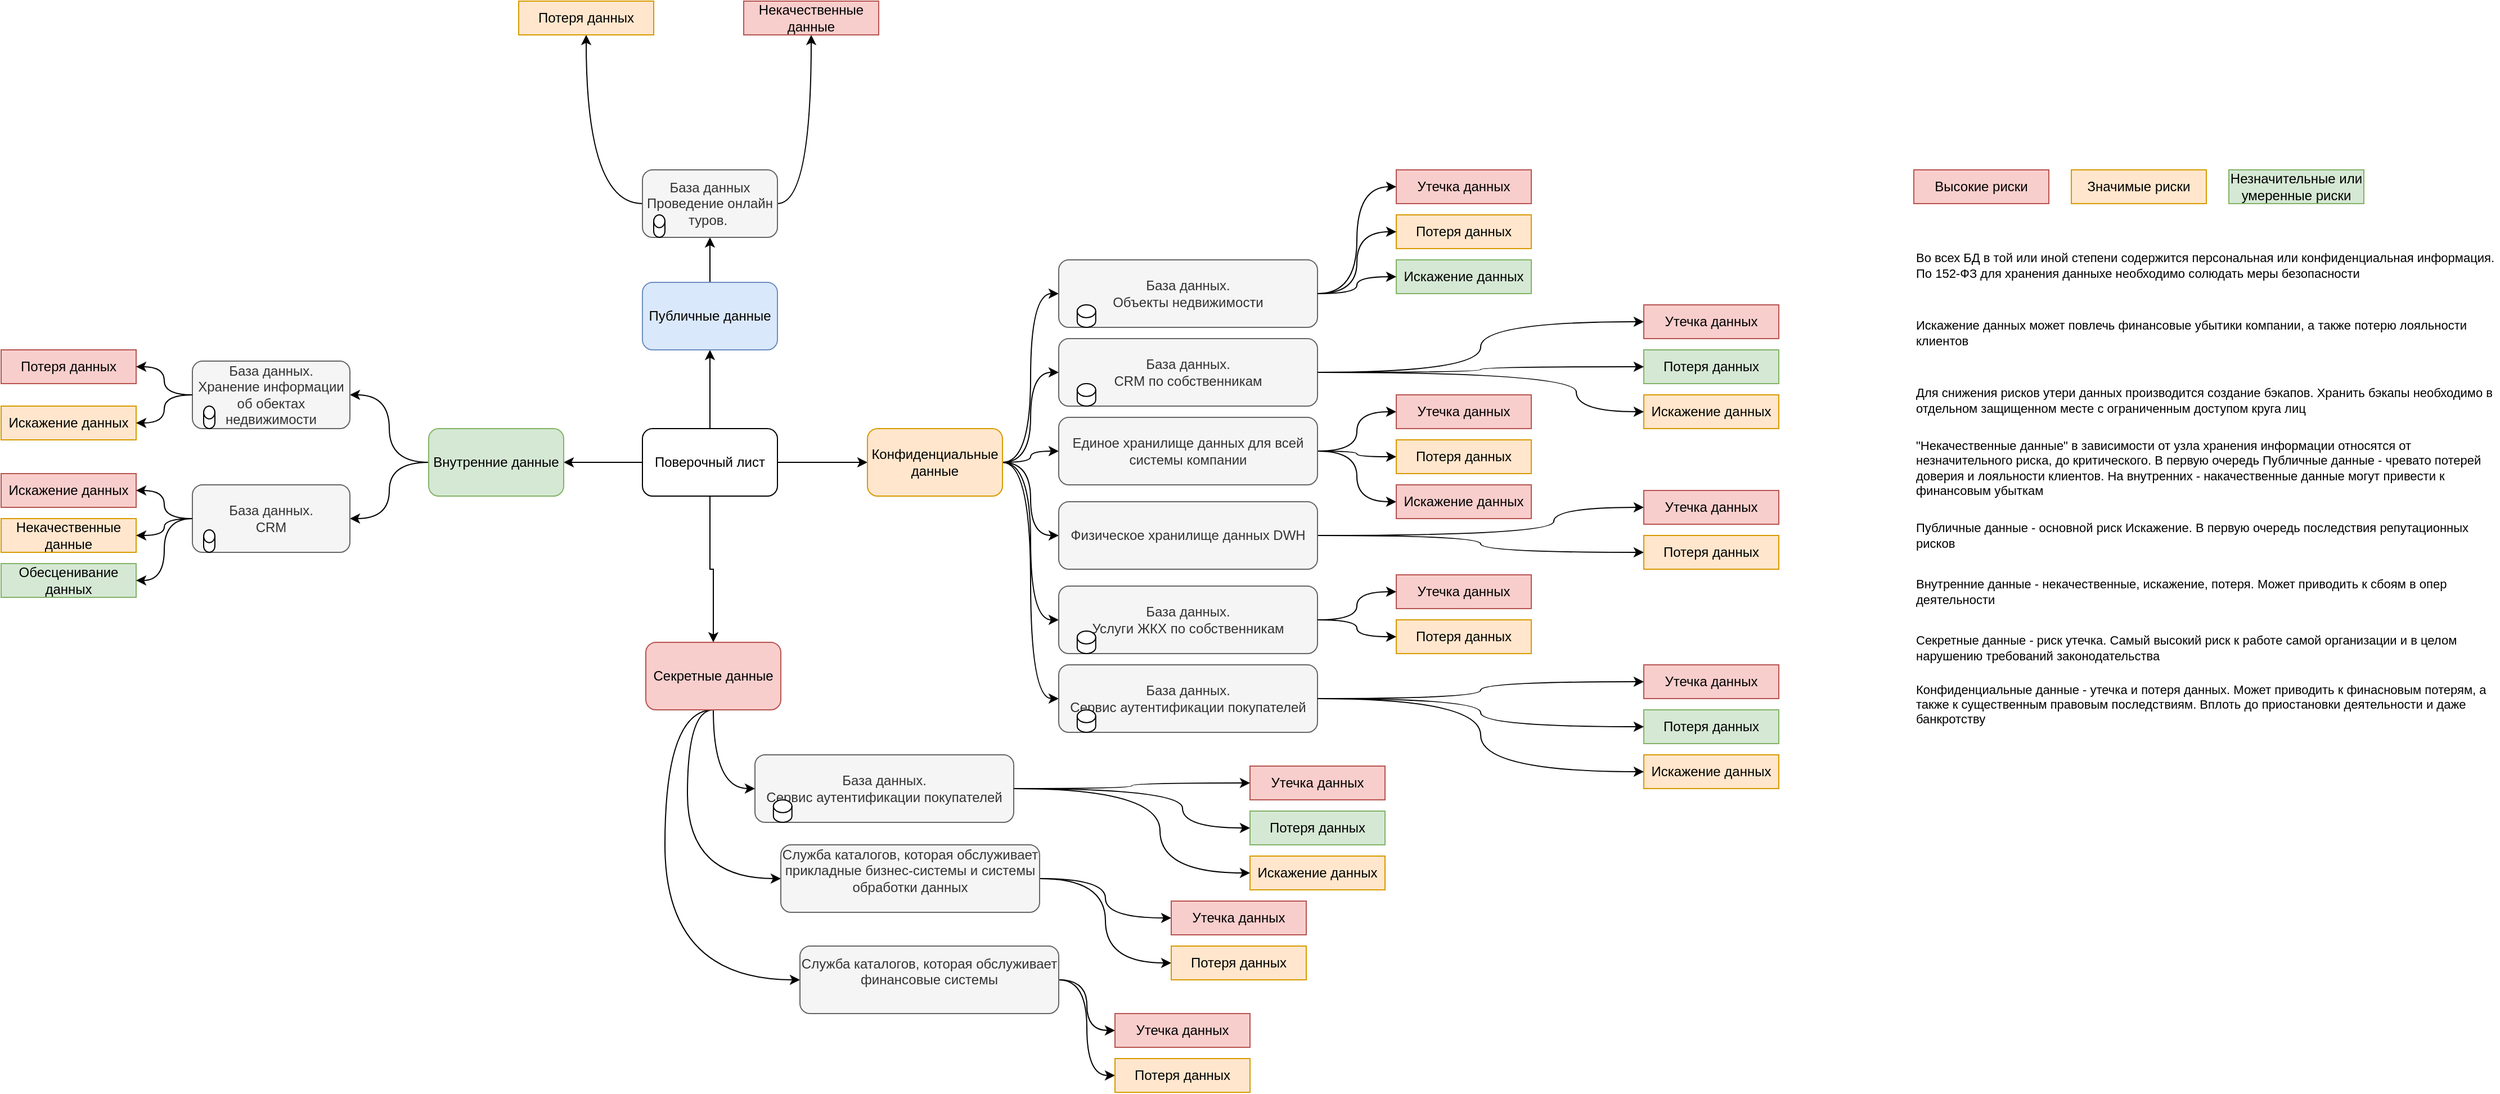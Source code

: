 <mxfile version="28.1.2">
  <diagram name="Страница — 1" id="Hwd2tgPXNlPLaa4g5lNX">
    <mxGraphModel dx="2549" dy="2171" grid="1" gridSize="10" guides="1" tooltips="1" connect="1" arrows="1" fold="1" page="1" pageScale="1" pageWidth="827" pageHeight="1169" math="0" shadow="0">
      <root>
        <mxCell id="0" />
        <mxCell id="1" parent="0" />
        <mxCell id="6DqA5T2U4c7ui9sqT9fD-10" value="" style="edgeStyle=orthogonalEdgeStyle;rounded=0;orthogonalLoop=1;jettySize=auto;html=1;curved=1;" edge="1" parent="1" source="6DqA5T2U4c7ui9sqT9fD-1" target="6DqA5T2U4c7ui9sqT9fD-9">
          <mxGeometry relative="1" as="geometry">
            <Array as="points">
              <mxPoint x="320" y="310" />
              <mxPoint x="320" y="310" />
            </Array>
          </mxGeometry>
        </mxCell>
        <mxCell id="6DqA5T2U4c7ui9sqT9fD-12" value="" style="edgeStyle=orthogonalEdgeStyle;rounded=0;orthogonalLoop=1;jettySize=auto;html=1;" edge="1" parent="1" source="6DqA5T2U4c7ui9sqT9fD-1" target="6DqA5T2U4c7ui9sqT9fD-11">
          <mxGeometry relative="1" as="geometry" />
        </mxCell>
        <mxCell id="6DqA5T2U4c7ui9sqT9fD-14" value="" style="edgeStyle=orthogonalEdgeStyle;rounded=0;orthogonalLoop=1;jettySize=auto;html=1;" edge="1" parent="1" source="6DqA5T2U4c7ui9sqT9fD-1" target="6DqA5T2U4c7ui9sqT9fD-13">
          <mxGeometry relative="1" as="geometry" />
        </mxCell>
        <mxCell id="6DqA5T2U4c7ui9sqT9fD-15" value="" style="edgeStyle=orthogonalEdgeStyle;rounded=0;orthogonalLoop=1;jettySize=auto;html=1;" edge="1" parent="1" source="6DqA5T2U4c7ui9sqT9fD-1" target="6DqA5T2U4c7ui9sqT9fD-6">
          <mxGeometry relative="1" as="geometry" />
        </mxCell>
        <mxCell id="6DqA5T2U4c7ui9sqT9fD-1" value="Поверочный лист" style="rounded=1;whiteSpace=wrap;html=1;" vertex="1" parent="1">
          <mxGeometry x="350" y="280" width="120" height="60" as="geometry" />
        </mxCell>
        <mxCell id="6DqA5T2U4c7ui9sqT9fD-17" value="" style="edgeStyle=orthogonalEdgeStyle;rounded=0;orthogonalLoop=1;jettySize=auto;html=1;" edge="1" parent="1" source="6DqA5T2U4c7ui9sqT9fD-6" target="6DqA5T2U4c7ui9sqT9fD-16">
          <mxGeometry relative="1" as="geometry" />
        </mxCell>
        <mxCell id="6DqA5T2U4c7ui9sqT9fD-6" value="Публичные данные" style="whiteSpace=wrap;html=1;rounded=1;fillColor=#dae8fc;strokeColor=#6c8ebf;" vertex="1" parent="1">
          <mxGeometry x="350" y="150" width="120" height="60" as="geometry" />
        </mxCell>
        <mxCell id="6DqA5T2U4c7ui9sqT9fD-22" value="" style="edgeStyle=orthogonalEdgeStyle;rounded=0;orthogonalLoop=1;jettySize=auto;html=1;curved=1;" edge="1" parent="1" source="6DqA5T2U4c7ui9sqT9fD-9" target="6DqA5T2U4c7ui9sqT9fD-21">
          <mxGeometry relative="1" as="geometry" />
        </mxCell>
        <mxCell id="6DqA5T2U4c7ui9sqT9fD-28" style="edgeStyle=orthogonalEdgeStyle;rounded=0;orthogonalLoop=1;jettySize=auto;html=1;exitX=0;exitY=0.5;exitDx=0;exitDy=0;entryX=1;entryY=0.5;entryDx=0;entryDy=0;curved=1;" edge="1" parent="1" source="6DqA5T2U4c7ui9sqT9fD-9" target="6DqA5T2U4c7ui9sqT9fD-26">
          <mxGeometry relative="1" as="geometry" />
        </mxCell>
        <mxCell id="6DqA5T2U4c7ui9sqT9fD-9" value="Внутренние данные" style="rounded=1;whiteSpace=wrap;html=1;fillColor=#d5e8d4;strokeColor=#82b366;" vertex="1" parent="1">
          <mxGeometry x="160" y="280" width="120" height="60" as="geometry" />
        </mxCell>
        <mxCell id="6DqA5T2U4c7ui9sqT9fD-64" style="edgeStyle=orthogonalEdgeStyle;shape=connector;curved=1;rounded=0;orthogonalLoop=1;jettySize=auto;html=1;exitX=1;exitY=0.5;exitDx=0;exitDy=0;entryX=0;entryY=0.5;entryDx=0;entryDy=0;strokeColor=default;align=center;verticalAlign=middle;fontFamily=Helvetica;fontSize=11;fontColor=default;labelBackgroundColor=default;endArrow=classic;" edge="1" parent="1" source="6DqA5T2U4c7ui9sqT9fD-11" target="6DqA5T2U4c7ui9sqT9fD-48">
          <mxGeometry relative="1" as="geometry" />
        </mxCell>
        <mxCell id="6DqA5T2U4c7ui9sqT9fD-65" style="edgeStyle=orthogonalEdgeStyle;shape=connector;curved=1;rounded=0;orthogonalLoop=1;jettySize=auto;html=1;exitX=1;exitY=0.5;exitDx=0;exitDy=0;entryX=0;entryY=0.5;entryDx=0;entryDy=0;strokeColor=default;align=center;verticalAlign=middle;fontFamily=Helvetica;fontSize=11;fontColor=default;labelBackgroundColor=default;endArrow=classic;" edge="1" parent="1" source="6DqA5T2U4c7ui9sqT9fD-11" target="6DqA5T2U4c7ui9sqT9fD-51">
          <mxGeometry relative="1" as="geometry" />
        </mxCell>
        <mxCell id="6DqA5T2U4c7ui9sqT9fD-66" style="edgeStyle=orthogonalEdgeStyle;shape=connector;curved=1;rounded=0;orthogonalLoop=1;jettySize=auto;html=1;exitX=1;exitY=0.5;exitDx=0;exitDy=0;entryX=0;entryY=0.5;entryDx=0;entryDy=0;strokeColor=default;align=center;verticalAlign=middle;fontFamily=Helvetica;fontSize=11;fontColor=default;labelBackgroundColor=default;endArrow=classic;" edge="1" parent="1" source="6DqA5T2U4c7ui9sqT9fD-11" target="6DqA5T2U4c7ui9sqT9fD-54">
          <mxGeometry relative="1" as="geometry" />
        </mxCell>
        <mxCell id="6DqA5T2U4c7ui9sqT9fD-67" style="edgeStyle=orthogonalEdgeStyle;shape=connector;curved=1;rounded=0;orthogonalLoop=1;jettySize=auto;html=1;exitX=1;exitY=0.5;exitDx=0;exitDy=0;entryX=0;entryY=0.5;entryDx=0;entryDy=0;strokeColor=default;align=center;verticalAlign=middle;fontFamily=Helvetica;fontSize=11;fontColor=default;labelBackgroundColor=default;endArrow=classic;" edge="1" parent="1" source="6DqA5T2U4c7ui9sqT9fD-11" target="6DqA5T2U4c7ui9sqT9fD-56">
          <mxGeometry relative="1" as="geometry" />
        </mxCell>
        <mxCell id="6DqA5T2U4c7ui9sqT9fD-68" style="edgeStyle=orthogonalEdgeStyle;shape=connector;curved=1;rounded=0;orthogonalLoop=1;jettySize=auto;html=1;exitX=1;exitY=0.5;exitDx=0;exitDy=0;strokeColor=default;align=center;verticalAlign=middle;fontFamily=Helvetica;fontSize=11;fontColor=default;labelBackgroundColor=default;endArrow=classic;entryX=0;entryY=0.5;entryDx=0;entryDy=0;" edge="1" parent="1" source="6DqA5T2U4c7ui9sqT9fD-11" target="6DqA5T2U4c7ui9sqT9fD-59">
          <mxGeometry relative="1" as="geometry">
            <mxPoint x="710" y="450" as="targetPoint" />
          </mxGeometry>
        </mxCell>
        <mxCell id="6DqA5T2U4c7ui9sqT9fD-73" style="edgeStyle=orthogonalEdgeStyle;shape=connector;curved=1;rounded=0;orthogonalLoop=1;jettySize=auto;html=1;exitX=1;exitY=0.5;exitDx=0;exitDy=0;entryX=0;entryY=0.5;entryDx=0;entryDy=0;strokeColor=default;align=center;verticalAlign=middle;fontFamily=Helvetica;fontSize=11;fontColor=default;labelBackgroundColor=default;endArrow=classic;" edge="1" parent="1" source="6DqA5T2U4c7ui9sqT9fD-11" target="6DqA5T2U4c7ui9sqT9fD-71">
          <mxGeometry relative="1" as="geometry" />
        </mxCell>
        <mxCell id="6DqA5T2U4c7ui9sqT9fD-11" value="Конфиденциальные данные" style="whiteSpace=wrap;html=1;rounded=1;fillColor=#ffe6cc;strokeColor=#d79b00;" vertex="1" parent="1">
          <mxGeometry x="550" y="280" width="120" height="60" as="geometry" />
        </mxCell>
        <mxCell id="6DqA5T2U4c7ui9sqT9fD-110" style="edgeStyle=orthogonalEdgeStyle;shape=connector;curved=1;rounded=0;orthogonalLoop=1;jettySize=auto;html=1;exitX=0.5;exitY=1;exitDx=0;exitDy=0;entryX=0;entryY=0.5;entryDx=0;entryDy=0;strokeColor=default;align=center;verticalAlign=middle;fontFamily=Helvetica;fontSize=11;fontColor=default;labelBackgroundColor=default;endArrow=classic;" edge="1" parent="1" source="6DqA5T2U4c7ui9sqT9fD-13" target="6DqA5T2U4c7ui9sqT9fD-107">
          <mxGeometry relative="1" as="geometry" />
        </mxCell>
        <mxCell id="6DqA5T2U4c7ui9sqT9fD-111" style="edgeStyle=orthogonalEdgeStyle;shape=connector;curved=1;rounded=0;orthogonalLoop=1;jettySize=auto;html=1;exitX=0.5;exitY=1;exitDx=0;exitDy=0;entryX=0;entryY=0.5;entryDx=0;entryDy=0;strokeColor=default;align=center;verticalAlign=middle;fontFamily=Helvetica;fontSize=11;fontColor=default;labelBackgroundColor=default;endArrow=classic;" edge="1" parent="1" source="6DqA5T2U4c7ui9sqT9fD-13" target="6DqA5T2U4c7ui9sqT9fD-62">
          <mxGeometry relative="1" as="geometry">
            <Array as="points">
              <mxPoint x="390" y="530" />
              <mxPoint x="390" y="680" />
            </Array>
          </mxGeometry>
        </mxCell>
        <mxCell id="6DqA5T2U4c7ui9sqT9fD-112" style="edgeStyle=orthogonalEdgeStyle;shape=connector;curved=1;rounded=0;orthogonalLoop=1;jettySize=auto;html=1;exitX=0.5;exitY=1;exitDx=0;exitDy=0;entryX=0;entryY=0.5;entryDx=0;entryDy=0;strokeColor=default;align=center;verticalAlign=middle;fontFamily=Helvetica;fontSize=11;fontColor=default;labelBackgroundColor=default;endArrow=classic;" edge="1" parent="1" source="6DqA5T2U4c7ui9sqT9fD-13" target="6DqA5T2U4c7ui9sqT9fD-109">
          <mxGeometry relative="1" as="geometry">
            <Array as="points">
              <mxPoint x="370" y="530" />
              <mxPoint x="370" y="770" />
            </Array>
          </mxGeometry>
        </mxCell>
        <mxCell id="6DqA5T2U4c7ui9sqT9fD-13" value="Секретные данные" style="rounded=1;whiteSpace=wrap;html=1;fillColor=#f8cecc;strokeColor=#b85450;" vertex="1" parent="1">
          <mxGeometry x="353" y="470" width="120" height="60" as="geometry" />
        </mxCell>
        <mxCell id="6DqA5T2U4c7ui9sqT9fD-33" style="edgeStyle=orthogonalEdgeStyle;rounded=0;orthogonalLoop=1;jettySize=auto;html=1;curved=1;exitX=0;exitY=0.5;exitDx=0;exitDy=0;" edge="1" parent="1" source="6DqA5T2U4c7ui9sqT9fD-16" target="6DqA5T2U4c7ui9sqT9fD-29">
          <mxGeometry relative="1" as="geometry" />
        </mxCell>
        <mxCell id="6DqA5T2U4c7ui9sqT9fD-34" style="edgeStyle=orthogonalEdgeStyle;rounded=0;orthogonalLoop=1;jettySize=auto;html=1;exitX=1;exitY=0.5;exitDx=0;exitDy=0;curved=1;" edge="1" parent="1" source="6DqA5T2U4c7ui9sqT9fD-16" target="6DqA5T2U4c7ui9sqT9fD-31">
          <mxGeometry relative="1" as="geometry" />
        </mxCell>
        <mxCell id="6DqA5T2U4c7ui9sqT9fD-24" value="" style="group" vertex="1" connectable="0" parent="1">
          <mxGeometry x="-50" y="220" width="140" height="60" as="geometry" />
        </mxCell>
        <mxCell id="6DqA5T2U4c7ui9sqT9fD-21" value="База данных.&lt;div&gt;Хранение информации об обектах недвижимости&lt;/div&gt;" style="whiteSpace=wrap;html=1;fillColor=#f5f5f5;strokeColor=#666666;rounded=1;fontColor=#333333;" vertex="1" parent="6DqA5T2U4c7ui9sqT9fD-24">
          <mxGeometry width="140" height="60" as="geometry" />
        </mxCell>
        <mxCell id="6DqA5T2U4c7ui9sqT9fD-23" value="" style="shape=cylinder3;whiteSpace=wrap;html=1;boundedLbl=1;backgroundOutline=1;size=5.667;" vertex="1" parent="6DqA5T2U4c7ui9sqT9fD-24">
          <mxGeometry x="10" y="40" width="10" height="20" as="geometry" />
        </mxCell>
        <mxCell id="6DqA5T2U4c7ui9sqT9fD-25" value="" style="group" vertex="1" connectable="0" parent="1">
          <mxGeometry x="-50" y="330" width="140" height="60" as="geometry" />
        </mxCell>
        <mxCell id="6DqA5T2U4c7ui9sqT9fD-26" value="База данных.&lt;div&gt;CRM&lt;/div&gt;" style="whiteSpace=wrap;html=1;fillColor=#f5f5f5;strokeColor=#666666;rounded=1;fontColor=#333333;" vertex="1" parent="6DqA5T2U4c7ui9sqT9fD-25">
          <mxGeometry width="140" height="60" as="geometry" />
        </mxCell>
        <mxCell id="6DqA5T2U4c7ui9sqT9fD-27" value="" style="shape=cylinder3;whiteSpace=wrap;html=1;boundedLbl=1;backgroundOutline=1;size=5.667;" vertex="1" parent="6DqA5T2U4c7ui9sqT9fD-25">
          <mxGeometry x="10" y="40" width="10" height="20" as="geometry" />
        </mxCell>
        <mxCell id="6DqA5T2U4c7ui9sqT9fD-29" value="Потеря данных" style="rounded=0;whiteSpace=wrap;html=1;fillColor=#ffe6cc;strokeColor=#d79b00;" vertex="1" parent="1">
          <mxGeometry x="240" y="-100" width="120" height="30" as="geometry" />
        </mxCell>
        <mxCell id="6DqA5T2U4c7ui9sqT9fD-30" value="Значимые риски" style="rounded=0;whiteSpace=wrap;html=1;fillColor=#ffe6cc;strokeColor=#d79b00;" vertex="1" parent="1">
          <mxGeometry x="1620" y="50" width="120" height="30" as="geometry" />
        </mxCell>
        <mxCell id="6DqA5T2U4c7ui9sqT9fD-31" value="Некачественные данные" style="rounded=0;whiteSpace=wrap;html=1;fillColor=#f8cecc;strokeColor=#b85450;" vertex="1" parent="1">
          <mxGeometry x="440" y="-100" width="120" height="30" as="geometry" />
        </mxCell>
        <mxCell id="6DqA5T2U4c7ui9sqT9fD-32" value="Высокие риски" style="rounded=0;whiteSpace=wrap;html=1;fillColor=#f8cecc;strokeColor=#b85450;" vertex="1" parent="1">
          <mxGeometry x="1480" y="50" width="120" height="30" as="geometry" />
        </mxCell>
        <mxCell id="6DqA5T2U4c7ui9sqT9fD-35" value="Искажение данных" style="rounded=0;whiteSpace=wrap;html=1;fillColor=#ffe6cc;strokeColor=#d79b00;" vertex="1" parent="1">
          <mxGeometry x="-220" y="260" width="120" height="30" as="geometry" />
        </mxCell>
        <mxCell id="6DqA5T2U4c7ui9sqT9fD-36" value="Потеря данных" style="rounded=0;whiteSpace=wrap;html=1;fillColor=#f8cecc;strokeColor=#b85450;" vertex="1" parent="1">
          <mxGeometry x="-220" y="210" width="120" height="30" as="geometry" />
        </mxCell>
        <mxCell id="6DqA5T2U4c7ui9sqT9fD-37" style="edgeStyle=orthogonalEdgeStyle;rounded=0;orthogonalLoop=1;jettySize=auto;html=1;exitX=0;exitY=0.5;exitDx=0;exitDy=0;entryX=1;entryY=0.5;entryDx=0;entryDy=0;curved=1;" edge="1" parent="1" source="6DqA5T2U4c7ui9sqT9fD-21" target="6DqA5T2U4c7ui9sqT9fD-36">
          <mxGeometry relative="1" as="geometry" />
        </mxCell>
        <mxCell id="6DqA5T2U4c7ui9sqT9fD-38" style="edgeStyle=orthogonalEdgeStyle;rounded=0;orthogonalLoop=1;jettySize=auto;html=1;exitX=0;exitY=0.5;exitDx=0;exitDy=0;entryX=1;entryY=0.5;entryDx=0;entryDy=0;curved=1;" edge="1" parent="1" source="6DqA5T2U4c7ui9sqT9fD-21" target="6DqA5T2U4c7ui9sqT9fD-35">
          <mxGeometry relative="1" as="geometry" />
        </mxCell>
        <mxCell id="6DqA5T2U4c7ui9sqT9fD-39" value="Некачественные данные" style="rounded=0;whiteSpace=wrap;html=1;fillColor=#ffe6cc;strokeColor=#d79b00;" vertex="1" parent="1">
          <mxGeometry x="-220" y="360" width="120" height="30" as="geometry" />
        </mxCell>
        <mxCell id="6DqA5T2U4c7ui9sqT9fD-40" value="Искажение данных" style="rounded=0;whiteSpace=wrap;html=1;fillColor=#f8cecc;strokeColor=#b85450;" vertex="1" parent="1">
          <mxGeometry x="-220" y="320" width="120" height="30" as="geometry" />
        </mxCell>
        <mxCell id="6DqA5T2U4c7ui9sqT9fD-41" value="Обесценивание данных" style="rounded=0;whiteSpace=wrap;html=1;fillColor=#d5e8d4;strokeColor=#82b366;" vertex="1" parent="1">
          <mxGeometry x="-220" y="400" width="120" height="30" as="geometry" />
        </mxCell>
        <mxCell id="6DqA5T2U4c7ui9sqT9fD-42" style="edgeStyle=orthogonalEdgeStyle;rounded=0;orthogonalLoop=1;jettySize=auto;html=1;exitX=0;exitY=0.5;exitDx=0;exitDy=0;entryX=1;entryY=0.5;entryDx=0;entryDy=0;curved=1;" edge="1" parent="1" source="6DqA5T2U4c7ui9sqT9fD-26" target="6DqA5T2U4c7ui9sqT9fD-40">
          <mxGeometry relative="1" as="geometry" />
        </mxCell>
        <mxCell id="6DqA5T2U4c7ui9sqT9fD-43" style="edgeStyle=orthogonalEdgeStyle;rounded=0;orthogonalLoop=1;jettySize=auto;html=1;exitX=0;exitY=0.5;exitDx=0;exitDy=0;curved=1;" edge="1" parent="1" source="6DqA5T2U4c7ui9sqT9fD-26" target="6DqA5T2U4c7ui9sqT9fD-39">
          <mxGeometry relative="1" as="geometry" />
        </mxCell>
        <mxCell id="6DqA5T2U4c7ui9sqT9fD-44" style="edgeStyle=orthogonalEdgeStyle;rounded=0;orthogonalLoop=1;jettySize=auto;html=1;exitX=0;exitY=0.5;exitDx=0;exitDy=0;entryX=1;entryY=0.5;entryDx=0;entryDy=0;curved=1;" edge="1" parent="1" source="6DqA5T2U4c7ui9sqT9fD-26" target="6DqA5T2U4c7ui9sqT9fD-41">
          <mxGeometry relative="1" as="geometry" />
        </mxCell>
        <mxCell id="6DqA5T2U4c7ui9sqT9fD-46" value="" style="group" vertex="1" connectable="0" parent="1">
          <mxGeometry x="350" y="50" width="120" height="60" as="geometry" />
        </mxCell>
        <mxCell id="6DqA5T2U4c7ui9sqT9fD-16" value="&lt;div&gt;База данных&lt;/div&gt;Проведение онлайн туров.&amp;nbsp;" style="whiteSpace=wrap;html=1;rounded=1;fillColor=#f5f5f5;fontColor=#333333;strokeColor=#666666;" vertex="1" parent="6DqA5T2U4c7ui9sqT9fD-46">
          <mxGeometry width="120" height="60" as="geometry" />
        </mxCell>
        <mxCell id="6DqA5T2U4c7ui9sqT9fD-20" value="" style="shape=cylinder3;whiteSpace=wrap;html=1;boundedLbl=1;backgroundOutline=1;size=5.667;" vertex="1" parent="6DqA5T2U4c7ui9sqT9fD-46">
          <mxGeometry x="10" y="40" width="10" height="20" as="geometry" />
        </mxCell>
        <mxCell id="6DqA5T2U4c7ui9sqT9fD-47" value="" style="group" vertex="1" connectable="0" parent="1">
          <mxGeometry x="720" y="130" width="230" height="60" as="geometry" />
        </mxCell>
        <mxCell id="6DqA5T2U4c7ui9sqT9fD-48" value="База данных.&lt;div&gt;Объекты недвижимости&lt;/div&gt;" style="whiteSpace=wrap;html=1;fillColor=#f5f5f5;strokeColor=#666666;rounded=1;fontColor=#333333;" vertex="1" parent="6DqA5T2U4c7ui9sqT9fD-47">
          <mxGeometry width="230" height="60" as="geometry" />
        </mxCell>
        <mxCell id="6DqA5T2U4c7ui9sqT9fD-49" value="" style="shape=cylinder3;whiteSpace=wrap;html=1;boundedLbl=1;backgroundOutline=1;size=5.667;" vertex="1" parent="6DqA5T2U4c7ui9sqT9fD-47">
          <mxGeometry x="16.429" y="40" width="16.429" height="20" as="geometry" />
        </mxCell>
        <mxCell id="6DqA5T2U4c7ui9sqT9fD-50" value="" style="group" vertex="1" connectable="0" parent="1">
          <mxGeometry x="720" y="200" width="230" height="60" as="geometry" />
        </mxCell>
        <mxCell id="6DqA5T2U4c7ui9sqT9fD-51" value="База данных.&lt;div&gt;CRM по собственникам&lt;/div&gt;" style="whiteSpace=wrap;html=1;fillColor=#f5f5f5;strokeColor=#666666;rounded=1;fontColor=#333333;" vertex="1" parent="6DqA5T2U4c7ui9sqT9fD-50">
          <mxGeometry width="230" height="60" as="geometry" />
        </mxCell>
        <mxCell id="6DqA5T2U4c7ui9sqT9fD-52" value="" style="shape=cylinder3;whiteSpace=wrap;html=1;boundedLbl=1;backgroundOutline=1;size=5.667;" vertex="1" parent="6DqA5T2U4c7ui9sqT9fD-50">
          <mxGeometry x="16.429" y="40" width="16.429" height="20" as="geometry" />
        </mxCell>
        <mxCell id="6DqA5T2U4c7ui9sqT9fD-89" style="edgeStyle=orthogonalEdgeStyle;shape=connector;curved=1;rounded=0;orthogonalLoop=1;jettySize=auto;html=1;exitX=1;exitY=0.5;exitDx=0;exitDy=0;entryX=0;entryY=0.5;entryDx=0;entryDy=0;strokeColor=default;align=center;verticalAlign=middle;fontFamily=Helvetica;fontSize=11;fontColor=default;labelBackgroundColor=default;endArrow=classic;" edge="1" parent="1" source="6DqA5T2U4c7ui9sqT9fD-54" target="6DqA5T2U4c7ui9sqT9fD-88">
          <mxGeometry relative="1" as="geometry" />
        </mxCell>
        <mxCell id="6DqA5T2U4c7ui9sqT9fD-90" style="edgeStyle=orthogonalEdgeStyle;shape=connector;curved=1;rounded=0;orthogonalLoop=1;jettySize=auto;html=1;exitX=1;exitY=0.5;exitDx=0;exitDy=0;entryX=0;entryY=0.5;entryDx=0;entryDy=0;strokeColor=default;align=center;verticalAlign=middle;fontFamily=Helvetica;fontSize=11;fontColor=default;labelBackgroundColor=default;endArrow=classic;" edge="1" parent="1" source="6DqA5T2U4c7ui9sqT9fD-54" target="6DqA5T2U4c7ui9sqT9fD-87">
          <mxGeometry relative="1" as="geometry" />
        </mxCell>
        <mxCell id="6DqA5T2U4c7ui9sqT9fD-91" style="edgeStyle=orthogonalEdgeStyle;shape=connector;curved=1;rounded=0;orthogonalLoop=1;jettySize=auto;html=1;exitX=1;exitY=0.5;exitDx=0;exitDy=0;entryX=0;entryY=0.5;entryDx=0;entryDy=0;strokeColor=default;align=center;verticalAlign=middle;fontFamily=Helvetica;fontSize=11;fontColor=default;labelBackgroundColor=default;endArrow=classic;" edge="1" parent="1" source="6DqA5T2U4c7ui9sqT9fD-54" target="6DqA5T2U4c7ui9sqT9fD-86">
          <mxGeometry relative="1" as="geometry" />
        </mxCell>
        <mxCell id="6DqA5T2U4c7ui9sqT9fD-54" value="Единое хранилище данных для всей системы компании" style="whiteSpace=wrap;html=1;fillColor=#f5f5f5;strokeColor=#666666;rounded=1;fontColor=#333333;" vertex="1" parent="1">
          <mxGeometry x="720" y="270" width="230" height="60" as="geometry" />
        </mxCell>
        <mxCell id="6DqA5T2U4c7ui9sqT9fD-94" style="edgeStyle=orthogonalEdgeStyle;shape=connector;curved=1;rounded=0;orthogonalLoop=1;jettySize=auto;html=1;exitX=1;exitY=0.5;exitDx=0;exitDy=0;strokeColor=default;align=center;verticalAlign=middle;fontFamily=Helvetica;fontSize=11;fontColor=default;labelBackgroundColor=default;endArrow=classic;" edge="1" parent="1" source="6DqA5T2U4c7ui9sqT9fD-56" target="6DqA5T2U4c7ui9sqT9fD-93">
          <mxGeometry relative="1" as="geometry">
            <Array as="points">
              <mxPoint x="1160" y="375" />
              <mxPoint x="1160" y="350" />
            </Array>
          </mxGeometry>
        </mxCell>
        <mxCell id="6DqA5T2U4c7ui9sqT9fD-95" style="edgeStyle=orthogonalEdgeStyle;shape=connector;curved=1;rounded=0;orthogonalLoop=1;jettySize=auto;html=1;exitX=1;exitY=0.5;exitDx=0;exitDy=0;strokeColor=default;align=center;verticalAlign=middle;fontFamily=Helvetica;fontSize=11;fontColor=default;labelBackgroundColor=default;endArrow=classic;" edge="1" parent="1" source="6DqA5T2U4c7ui9sqT9fD-56" target="6DqA5T2U4c7ui9sqT9fD-92">
          <mxGeometry relative="1" as="geometry" />
        </mxCell>
        <mxCell id="6DqA5T2U4c7ui9sqT9fD-56" value="Физическое хранилище данных DWH" style="whiteSpace=wrap;html=1;fillColor=#f5f5f5;strokeColor=#666666;rounded=1;fontColor=#333333;" vertex="1" parent="1">
          <mxGeometry x="720" y="345" width="230" height="60" as="geometry" />
        </mxCell>
        <mxCell id="6DqA5T2U4c7ui9sqT9fD-58" value="" style="group" vertex="1" connectable="0" parent="1">
          <mxGeometry x="720" y="420" width="230" height="60" as="geometry" />
        </mxCell>
        <mxCell id="6DqA5T2U4c7ui9sqT9fD-59" value="База данных.&lt;div&gt;Услуги ЖКХ по собственникам&lt;/div&gt;" style="whiteSpace=wrap;html=1;fillColor=#f5f5f5;strokeColor=#666666;rounded=1;fontColor=#333333;" vertex="1" parent="6DqA5T2U4c7ui9sqT9fD-58">
          <mxGeometry width="230" height="60" as="geometry" />
        </mxCell>
        <mxCell id="6DqA5T2U4c7ui9sqT9fD-60" value="" style="shape=cylinder3;whiteSpace=wrap;html=1;boundedLbl=1;backgroundOutline=1;size=5.667;" vertex="1" parent="6DqA5T2U4c7ui9sqT9fD-58">
          <mxGeometry x="16.429" y="40" width="16.429" height="20" as="geometry" />
        </mxCell>
        <mxCell id="6DqA5T2U4c7ui9sqT9fD-121" style="edgeStyle=orthogonalEdgeStyle;shape=connector;curved=1;rounded=0;orthogonalLoop=1;jettySize=auto;html=1;exitX=1;exitY=0.5;exitDx=0;exitDy=0;entryX=0;entryY=0.5;entryDx=0;entryDy=0;strokeColor=default;align=center;verticalAlign=middle;fontFamily=Helvetica;fontSize=11;fontColor=default;labelBackgroundColor=default;endArrow=classic;" edge="1" parent="1" source="6DqA5T2U4c7ui9sqT9fD-62" target="6DqA5T2U4c7ui9sqT9fD-120">
          <mxGeometry relative="1" as="geometry" />
        </mxCell>
        <mxCell id="6DqA5T2U4c7ui9sqT9fD-122" style="edgeStyle=orthogonalEdgeStyle;shape=connector;curved=1;rounded=0;orthogonalLoop=1;jettySize=auto;html=1;exitX=1;exitY=0.5;exitDx=0;exitDy=0;entryX=0;entryY=0.5;entryDx=0;entryDy=0;strokeColor=default;align=center;verticalAlign=middle;fontFamily=Helvetica;fontSize=11;fontColor=default;labelBackgroundColor=default;endArrow=classic;" edge="1" parent="1" source="6DqA5T2U4c7ui9sqT9fD-62" target="6DqA5T2U4c7ui9sqT9fD-119">
          <mxGeometry relative="1" as="geometry" />
        </mxCell>
        <mxCell id="6DqA5T2U4c7ui9sqT9fD-62" value="Служба каталогов, которая обслуживает прикладные бизнес-системы и системы обработки данных&lt;br&gt;&lt;div&gt;&lt;br&gt;&lt;/div&gt;" style="whiteSpace=wrap;html=1;fillColor=#f5f5f5;strokeColor=#666666;rounded=1;fontColor=#333333;" vertex="1" parent="1">
          <mxGeometry x="473" y="650" width="230.0" height="60" as="geometry" />
        </mxCell>
        <mxCell id="6DqA5T2U4c7ui9sqT9fD-70" value="" style="group" vertex="1" connectable="0" parent="1">
          <mxGeometry x="720" y="490" width="230" height="60" as="geometry" />
        </mxCell>
        <mxCell id="6DqA5T2U4c7ui9sqT9fD-71" value="База данных.&lt;div&gt;Сервис аутентификации покупателей&lt;/div&gt;" style="whiteSpace=wrap;html=1;fillColor=#f5f5f5;strokeColor=#666666;rounded=1;fontColor=#333333;" vertex="1" parent="6DqA5T2U4c7ui9sqT9fD-70">
          <mxGeometry width="230" height="60" as="geometry" />
        </mxCell>
        <mxCell id="6DqA5T2U4c7ui9sqT9fD-72" value="" style="shape=cylinder3;whiteSpace=wrap;html=1;boundedLbl=1;backgroundOutline=1;size=5.667;" vertex="1" parent="6DqA5T2U4c7ui9sqT9fD-70">
          <mxGeometry x="16.429" y="40" width="16.429" height="20" as="geometry" />
        </mxCell>
        <mxCell id="6DqA5T2U4c7ui9sqT9fD-74" value="Искажение данных" style="rounded=0;whiteSpace=wrap;html=1;fillColor=#d5e8d4;strokeColor=#82b366;" vertex="1" parent="1">
          <mxGeometry x="1020" y="130" width="120" height="30" as="geometry" />
        </mxCell>
        <mxCell id="6DqA5T2U4c7ui9sqT9fD-75" value="Потеря данных" style="rounded=0;whiteSpace=wrap;html=1;fillColor=#ffe6cc;strokeColor=#d79b00;" vertex="1" parent="1">
          <mxGeometry x="1020" y="90" width="120" height="30" as="geometry" />
        </mxCell>
        <mxCell id="6DqA5T2U4c7ui9sqT9fD-76" value="Утечка данных" style="rounded=0;whiteSpace=wrap;html=1;fillColor=#f8cecc;strokeColor=#b85450;" vertex="1" parent="1">
          <mxGeometry x="1020" y="50" width="120" height="30" as="geometry" />
        </mxCell>
        <mxCell id="6DqA5T2U4c7ui9sqT9fD-77" style="edgeStyle=orthogonalEdgeStyle;shape=connector;curved=1;rounded=0;orthogonalLoop=1;jettySize=auto;html=1;exitX=1;exitY=0.5;exitDx=0;exitDy=0;entryX=0;entryY=0.5;entryDx=0;entryDy=0;strokeColor=default;align=center;verticalAlign=middle;fontFamily=Helvetica;fontSize=11;fontColor=default;labelBackgroundColor=default;endArrow=classic;" edge="1" parent="1" source="6DqA5T2U4c7ui9sqT9fD-48" target="6DqA5T2U4c7ui9sqT9fD-76">
          <mxGeometry relative="1" as="geometry" />
        </mxCell>
        <mxCell id="6DqA5T2U4c7ui9sqT9fD-78" style="edgeStyle=orthogonalEdgeStyle;shape=connector;curved=1;rounded=0;orthogonalLoop=1;jettySize=auto;html=1;exitX=1;exitY=0.5;exitDx=0;exitDy=0;entryX=0;entryY=0.5;entryDx=0;entryDy=0;strokeColor=default;align=center;verticalAlign=middle;fontFamily=Helvetica;fontSize=11;fontColor=default;labelBackgroundColor=default;endArrow=classic;" edge="1" parent="1" source="6DqA5T2U4c7ui9sqT9fD-48" target="6DqA5T2U4c7ui9sqT9fD-75">
          <mxGeometry relative="1" as="geometry" />
        </mxCell>
        <mxCell id="6DqA5T2U4c7ui9sqT9fD-79" style="edgeStyle=orthogonalEdgeStyle;shape=connector;curved=1;rounded=0;orthogonalLoop=1;jettySize=auto;html=1;exitX=1;exitY=0.5;exitDx=0;exitDy=0;entryX=0;entryY=0.5;entryDx=0;entryDy=0;strokeColor=default;align=center;verticalAlign=middle;fontFamily=Helvetica;fontSize=11;fontColor=default;labelBackgroundColor=default;endArrow=classic;" edge="1" parent="1" source="6DqA5T2U4c7ui9sqT9fD-48" target="6DqA5T2U4c7ui9sqT9fD-74">
          <mxGeometry relative="1" as="geometry" />
        </mxCell>
        <mxCell id="6DqA5T2U4c7ui9sqT9fD-80" value="Искажение данных" style="rounded=0;whiteSpace=wrap;html=1;fillColor=#ffe6cc;strokeColor=#d79b00;" vertex="1" parent="1">
          <mxGeometry x="1240" y="250" width="120" height="30" as="geometry" />
        </mxCell>
        <mxCell id="6DqA5T2U4c7ui9sqT9fD-81" value="Потеря данных" style="rounded=0;whiteSpace=wrap;html=1;fillColor=#d5e8d4;strokeColor=#82b366;" vertex="1" parent="1">
          <mxGeometry x="1240" y="210" width="120" height="30" as="geometry" />
        </mxCell>
        <mxCell id="6DqA5T2U4c7ui9sqT9fD-82" value="Утечка данных" style="rounded=0;whiteSpace=wrap;html=1;fillColor=#f8cecc;strokeColor=#b85450;" vertex="1" parent="1">
          <mxGeometry x="1240" y="170" width="120" height="30" as="geometry" />
        </mxCell>
        <mxCell id="6DqA5T2U4c7ui9sqT9fD-83" style="edgeStyle=orthogonalEdgeStyle;shape=connector;curved=1;rounded=0;orthogonalLoop=1;jettySize=auto;html=1;exitX=1;exitY=0.5;exitDx=0;exitDy=0;strokeColor=default;align=center;verticalAlign=middle;fontFamily=Helvetica;fontSize=11;fontColor=default;labelBackgroundColor=default;endArrow=classic;" edge="1" parent="1" source="6DqA5T2U4c7ui9sqT9fD-51" target="6DqA5T2U4c7ui9sqT9fD-82">
          <mxGeometry relative="1" as="geometry" />
        </mxCell>
        <mxCell id="6DqA5T2U4c7ui9sqT9fD-84" style="edgeStyle=orthogonalEdgeStyle;shape=connector;curved=1;rounded=0;orthogonalLoop=1;jettySize=auto;html=1;exitX=1;exitY=0.5;exitDx=0;exitDy=0;strokeColor=default;align=center;verticalAlign=middle;fontFamily=Helvetica;fontSize=11;fontColor=default;labelBackgroundColor=default;endArrow=classic;" edge="1" parent="1" source="6DqA5T2U4c7ui9sqT9fD-51" target="6DqA5T2U4c7ui9sqT9fD-81">
          <mxGeometry relative="1" as="geometry" />
        </mxCell>
        <mxCell id="6DqA5T2U4c7ui9sqT9fD-85" style="edgeStyle=orthogonalEdgeStyle;shape=connector;curved=1;rounded=0;orthogonalLoop=1;jettySize=auto;html=1;exitX=1;exitY=0.5;exitDx=0;exitDy=0;entryX=0;entryY=0.5;entryDx=0;entryDy=0;strokeColor=default;align=center;verticalAlign=middle;fontFamily=Helvetica;fontSize=11;fontColor=default;labelBackgroundColor=default;endArrow=classic;" edge="1" parent="1" source="6DqA5T2U4c7ui9sqT9fD-51" target="6DqA5T2U4c7ui9sqT9fD-80">
          <mxGeometry relative="1" as="geometry">
            <Array as="points">
              <mxPoint x="1180" y="230" />
              <mxPoint x="1180" y="265" />
            </Array>
          </mxGeometry>
        </mxCell>
        <mxCell id="6DqA5T2U4c7ui9sqT9fD-86" value="Искажение данных" style="rounded=0;whiteSpace=wrap;html=1;fillColor=#f8cecc;strokeColor=#b85450;" vertex="1" parent="1">
          <mxGeometry x="1020" y="330" width="120" height="30" as="geometry" />
        </mxCell>
        <mxCell id="6DqA5T2U4c7ui9sqT9fD-87" value="Потеря данных" style="rounded=0;whiteSpace=wrap;html=1;fillColor=#ffe6cc;strokeColor=#d79b00;" vertex="1" parent="1">
          <mxGeometry x="1020" y="290" width="120" height="30" as="geometry" />
        </mxCell>
        <mxCell id="6DqA5T2U4c7ui9sqT9fD-88" value="Утечка данных" style="rounded=0;whiteSpace=wrap;html=1;fillColor=#f8cecc;strokeColor=#b85450;" vertex="1" parent="1">
          <mxGeometry x="1020" y="250" width="120" height="30" as="geometry" />
        </mxCell>
        <mxCell id="6DqA5T2U4c7ui9sqT9fD-92" value="Потеря данных" style="rounded=0;whiteSpace=wrap;html=1;fillColor=#ffe6cc;strokeColor=#d79b00;" vertex="1" parent="1">
          <mxGeometry x="1240" y="375" width="120" height="30" as="geometry" />
        </mxCell>
        <mxCell id="6DqA5T2U4c7ui9sqT9fD-93" value="Утечка данных" style="rounded=0;whiteSpace=wrap;html=1;fillColor=#f8cecc;strokeColor=#b85450;" vertex="1" parent="1">
          <mxGeometry x="1240" y="335" width="120" height="30" as="geometry" />
        </mxCell>
        <mxCell id="6DqA5T2U4c7ui9sqT9fD-96" value="Потеря данных" style="rounded=0;whiteSpace=wrap;html=1;fillColor=#ffe6cc;strokeColor=#d79b00;" vertex="1" parent="1">
          <mxGeometry x="1020" y="450" width="120" height="30" as="geometry" />
        </mxCell>
        <mxCell id="6DqA5T2U4c7ui9sqT9fD-97" value="Утечка данных" style="rounded=0;whiteSpace=wrap;html=1;fillColor=#f8cecc;strokeColor=#b85450;" vertex="1" parent="1">
          <mxGeometry x="1020" y="410" width="120" height="30" as="geometry" />
        </mxCell>
        <mxCell id="6DqA5T2U4c7ui9sqT9fD-98" style="edgeStyle=orthogonalEdgeStyle;shape=connector;curved=1;rounded=0;orthogonalLoop=1;jettySize=auto;html=1;exitX=1;exitY=0.5;exitDx=0;exitDy=0;entryX=0;entryY=0.5;entryDx=0;entryDy=0;strokeColor=default;align=center;verticalAlign=middle;fontFamily=Helvetica;fontSize=11;fontColor=default;labelBackgroundColor=default;endArrow=classic;" edge="1" parent="1" source="6DqA5T2U4c7ui9sqT9fD-59" target="6DqA5T2U4c7ui9sqT9fD-97">
          <mxGeometry relative="1" as="geometry" />
        </mxCell>
        <mxCell id="6DqA5T2U4c7ui9sqT9fD-99" style="edgeStyle=orthogonalEdgeStyle;shape=connector;curved=1;rounded=0;orthogonalLoop=1;jettySize=auto;html=1;exitX=1;exitY=0.5;exitDx=0;exitDy=0;strokeColor=default;align=center;verticalAlign=middle;fontFamily=Helvetica;fontSize=11;fontColor=default;labelBackgroundColor=default;endArrow=classic;" edge="1" parent="1" source="6DqA5T2U4c7ui9sqT9fD-59" target="6DqA5T2U4c7ui9sqT9fD-96">
          <mxGeometry relative="1" as="geometry" />
        </mxCell>
        <mxCell id="6DqA5T2U4c7ui9sqT9fD-100" value="Искажение данных" style="rounded=0;whiteSpace=wrap;html=1;fillColor=#ffe6cc;strokeColor=#d79b00;" vertex="1" parent="1">
          <mxGeometry x="1240" y="570" width="120" height="30" as="geometry" />
        </mxCell>
        <mxCell id="6DqA5T2U4c7ui9sqT9fD-101" value="Потеря данных" style="rounded=0;whiteSpace=wrap;html=1;fillColor=#d5e8d4;strokeColor=#82b366;" vertex="1" parent="1">
          <mxGeometry x="1240" y="530" width="120" height="30" as="geometry" />
        </mxCell>
        <mxCell id="6DqA5T2U4c7ui9sqT9fD-102" value="Утечка данных" style="rounded=0;whiteSpace=wrap;html=1;fillColor=#f8cecc;strokeColor=#b85450;" vertex="1" parent="1">
          <mxGeometry x="1240" y="490" width="120" height="30" as="geometry" />
        </mxCell>
        <mxCell id="6DqA5T2U4c7ui9sqT9fD-103" style="edgeStyle=orthogonalEdgeStyle;shape=connector;curved=1;rounded=0;orthogonalLoop=1;jettySize=auto;html=1;exitX=1;exitY=0.5;exitDx=0;exitDy=0;strokeColor=default;align=center;verticalAlign=middle;fontFamily=Helvetica;fontSize=11;fontColor=default;labelBackgroundColor=default;endArrow=classic;" edge="1" parent="1" source="6DqA5T2U4c7ui9sqT9fD-71" target="6DqA5T2U4c7ui9sqT9fD-102">
          <mxGeometry relative="1" as="geometry" />
        </mxCell>
        <mxCell id="6DqA5T2U4c7ui9sqT9fD-104" style="edgeStyle=orthogonalEdgeStyle;shape=connector;curved=1;rounded=0;orthogonalLoop=1;jettySize=auto;html=1;exitX=1;exitY=0.5;exitDx=0;exitDy=0;entryX=0;entryY=0.5;entryDx=0;entryDy=0;strokeColor=default;align=center;verticalAlign=middle;fontFamily=Helvetica;fontSize=11;fontColor=default;labelBackgroundColor=default;endArrow=classic;" edge="1" parent="1" source="6DqA5T2U4c7ui9sqT9fD-71" target="6DqA5T2U4c7ui9sqT9fD-101">
          <mxGeometry relative="1" as="geometry" />
        </mxCell>
        <mxCell id="6DqA5T2U4c7ui9sqT9fD-105" style="edgeStyle=orthogonalEdgeStyle;shape=connector;curved=1;rounded=0;orthogonalLoop=1;jettySize=auto;html=1;exitX=1;exitY=0.5;exitDx=0;exitDy=0;entryX=0;entryY=0.5;entryDx=0;entryDy=0;strokeColor=default;align=center;verticalAlign=middle;fontFamily=Helvetica;fontSize=11;fontColor=default;labelBackgroundColor=default;endArrow=classic;" edge="1" parent="1" source="6DqA5T2U4c7ui9sqT9fD-71" target="6DqA5T2U4c7ui9sqT9fD-100">
          <mxGeometry relative="1" as="geometry" />
        </mxCell>
        <mxCell id="6DqA5T2U4c7ui9sqT9fD-106" value="" style="group" vertex="1" connectable="0" parent="1">
          <mxGeometry x="450" y="570" width="230" height="60" as="geometry" />
        </mxCell>
        <mxCell id="6DqA5T2U4c7ui9sqT9fD-107" value="База данных.&lt;div&gt;Сервис аутентификации покупателей&lt;/div&gt;" style="whiteSpace=wrap;html=1;fillColor=#f5f5f5;strokeColor=#666666;rounded=1;fontColor=#333333;" vertex="1" parent="6DqA5T2U4c7ui9sqT9fD-106">
          <mxGeometry width="230" height="60" as="geometry" />
        </mxCell>
        <mxCell id="6DqA5T2U4c7ui9sqT9fD-108" value="" style="shape=cylinder3;whiteSpace=wrap;html=1;boundedLbl=1;backgroundOutline=1;size=5.667;" vertex="1" parent="6DqA5T2U4c7ui9sqT9fD-106">
          <mxGeometry x="16.429" y="40" width="16.429" height="20" as="geometry" />
        </mxCell>
        <mxCell id="6DqA5T2U4c7ui9sqT9fD-125" style="edgeStyle=orthogonalEdgeStyle;shape=connector;curved=1;rounded=0;orthogonalLoop=1;jettySize=auto;html=1;exitX=1;exitY=0.5;exitDx=0;exitDy=0;entryX=0;entryY=0.5;entryDx=0;entryDy=0;strokeColor=default;align=center;verticalAlign=middle;fontFamily=Helvetica;fontSize=11;fontColor=default;labelBackgroundColor=default;endArrow=classic;" edge="1" parent="1" source="6DqA5T2U4c7ui9sqT9fD-109" target="6DqA5T2U4c7ui9sqT9fD-124">
          <mxGeometry relative="1" as="geometry" />
        </mxCell>
        <mxCell id="6DqA5T2U4c7ui9sqT9fD-126" style="edgeStyle=orthogonalEdgeStyle;shape=connector;curved=1;rounded=0;orthogonalLoop=1;jettySize=auto;html=1;exitX=1;exitY=0.5;exitDx=0;exitDy=0;entryX=0;entryY=0.5;entryDx=0;entryDy=0;strokeColor=default;align=center;verticalAlign=middle;fontFamily=Helvetica;fontSize=11;fontColor=default;labelBackgroundColor=default;endArrow=classic;" edge="1" parent="1" source="6DqA5T2U4c7ui9sqT9fD-109" target="6DqA5T2U4c7ui9sqT9fD-123">
          <mxGeometry relative="1" as="geometry" />
        </mxCell>
        <mxCell id="6DqA5T2U4c7ui9sqT9fD-109" value="Служба каталогов, которая обслуживает финансовые системы&lt;div&gt;&lt;div&gt;&lt;br&gt;&lt;/div&gt;&lt;/div&gt;" style="whiteSpace=wrap;html=1;fillColor=#f5f5f5;strokeColor=#666666;rounded=1;fontColor=#333333;" vertex="1" parent="1">
          <mxGeometry x="490" y="740" width="230.0" height="60" as="geometry" />
        </mxCell>
        <mxCell id="6DqA5T2U4c7ui9sqT9fD-113" value="Искажение данных" style="rounded=0;whiteSpace=wrap;html=1;fillColor=#ffe6cc;strokeColor=#d79b00;" vertex="1" parent="1">
          <mxGeometry x="890" y="660" width="120" height="30" as="geometry" />
        </mxCell>
        <mxCell id="6DqA5T2U4c7ui9sqT9fD-114" value="Потеря данных" style="rounded=0;whiteSpace=wrap;html=1;fillColor=#d5e8d4;strokeColor=#82b366;" vertex="1" parent="1">
          <mxGeometry x="890" y="620" width="120" height="30" as="geometry" />
        </mxCell>
        <mxCell id="6DqA5T2U4c7ui9sqT9fD-115" value="Утечка данных" style="rounded=0;whiteSpace=wrap;html=1;fillColor=#f8cecc;strokeColor=#b85450;" vertex="1" parent="1">
          <mxGeometry x="890" y="580" width="120" height="30" as="geometry" />
        </mxCell>
        <mxCell id="6DqA5T2U4c7ui9sqT9fD-116" style="edgeStyle=orthogonalEdgeStyle;shape=connector;curved=1;rounded=0;orthogonalLoop=1;jettySize=auto;html=1;exitX=1;exitY=0.5;exitDx=0;exitDy=0;entryX=0;entryY=0.5;entryDx=0;entryDy=0;strokeColor=default;align=center;verticalAlign=middle;fontFamily=Helvetica;fontSize=11;fontColor=default;labelBackgroundColor=default;endArrow=classic;" edge="1" parent="1" source="6DqA5T2U4c7ui9sqT9fD-107" target="6DqA5T2U4c7ui9sqT9fD-115">
          <mxGeometry relative="1" as="geometry" />
        </mxCell>
        <mxCell id="6DqA5T2U4c7ui9sqT9fD-117" style="edgeStyle=orthogonalEdgeStyle;shape=connector;curved=1;rounded=0;orthogonalLoop=1;jettySize=auto;html=1;exitX=1;exitY=0.5;exitDx=0;exitDy=0;strokeColor=default;align=center;verticalAlign=middle;fontFamily=Helvetica;fontSize=11;fontColor=default;labelBackgroundColor=default;endArrow=classic;" edge="1" parent="1" source="6DqA5T2U4c7ui9sqT9fD-107" target="6DqA5T2U4c7ui9sqT9fD-114">
          <mxGeometry relative="1" as="geometry">
            <Array as="points">
              <mxPoint x="830" y="600" />
              <mxPoint x="830" y="635" />
            </Array>
          </mxGeometry>
        </mxCell>
        <mxCell id="6DqA5T2U4c7ui9sqT9fD-118" style="edgeStyle=orthogonalEdgeStyle;shape=connector;curved=1;rounded=0;orthogonalLoop=1;jettySize=auto;html=1;exitX=1;exitY=0.5;exitDx=0;exitDy=0;entryX=0;entryY=0.5;entryDx=0;entryDy=0;strokeColor=default;align=center;verticalAlign=middle;fontFamily=Helvetica;fontSize=11;fontColor=default;labelBackgroundColor=default;endArrow=classic;" edge="1" parent="1" source="6DqA5T2U4c7ui9sqT9fD-107" target="6DqA5T2U4c7ui9sqT9fD-113">
          <mxGeometry relative="1" as="geometry">
            <Array as="points">
              <mxPoint x="810" y="600" />
              <mxPoint x="810" y="675" />
            </Array>
          </mxGeometry>
        </mxCell>
        <mxCell id="6DqA5T2U4c7ui9sqT9fD-119" value="Потеря данных" style="rounded=0;whiteSpace=wrap;html=1;fillColor=#ffe6cc;strokeColor=#d79b00;" vertex="1" parent="1">
          <mxGeometry x="820" y="740" width="120" height="30" as="geometry" />
        </mxCell>
        <mxCell id="6DqA5T2U4c7ui9sqT9fD-120" value="Утечка данных" style="rounded=0;whiteSpace=wrap;html=1;fillColor=#f8cecc;strokeColor=#b85450;" vertex="1" parent="1">
          <mxGeometry x="820" y="700" width="120" height="30" as="geometry" />
        </mxCell>
        <mxCell id="6DqA5T2U4c7ui9sqT9fD-123" value="Потеря данных" style="rounded=0;whiteSpace=wrap;html=1;fillColor=#ffe6cc;strokeColor=#d79b00;" vertex="1" parent="1">
          <mxGeometry x="770" y="840" width="120" height="30" as="geometry" />
        </mxCell>
        <mxCell id="6DqA5T2U4c7ui9sqT9fD-124" value="Утечка данных" style="rounded=0;whiteSpace=wrap;html=1;fillColor=#f8cecc;strokeColor=#b85450;" vertex="1" parent="1">
          <mxGeometry x="770" y="800" width="120" height="30" as="geometry" />
        </mxCell>
        <mxCell id="6DqA5T2U4c7ui9sqT9fD-127" value="Незначительные или умеренные риски" style="rounded=0;whiteSpace=wrap;html=1;fillColor=#d5e8d4;strokeColor=#82b366;" vertex="1" parent="1">
          <mxGeometry x="1760" y="50" width="120" height="30" as="geometry" />
        </mxCell>
        <mxCell id="6DqA5T2U4c7ui9sqT9fD-128" value="Во всех БД в той или иной степени содержится персональная или конфиденциальная информация. По 152-ФЗ для хранения данныхе необходимо солюдать меры безопасности" style="text;html=1;align=left;verticalAlign=middle;whiteSpace=wrap;rounded=0;fontFamily=Helvetica;fontSize=11;fontColor=default;labelBackgroundColor=default;" vertex="1" parent="1">
          <mxGeometry x="1480" y="120" width="520" height="30" as="geometry" />
        </mxCell>
        <mxCell id="6DqA5T2U4c7ui9sqT9fD-129" value="Искажение данных может повлечь финансовые убытики компании, а также потерю лояльности клиентов" style="text;html=1;align=left;verticalAlign=middle;whiteSpace=wrap;rounded=0;fontFamily=Helvetica;fontSize=11;fontColor=default;labelBackgroundColor=default;" vertex="1" parent="1">
          <mxGeometry x="1480" y="180" width="520" height="30" as="geometry" />
        </mxCell>
        <mxCell id="6DqA5T2U4c7ui9sqT9fD-130" value="Для снижения рисков утери данных производится создание бэкапов. Хранить бэкапы необходимо в отдельном защищенном месте с ограниченным доступом круга лиц" style="text;html=1;align=left;verticalAlign=middle;whiteSpace=wrap;rounded=0;fontFamily=Helvetica;fontSize=11;fontColor=default;labelBackgroundColor=default;" vertex="1" parent="1">
          <mxGeometry x="1480" y="240" width="520" height="30" as="geometry" />
        </mxCell>
        <mxCell id="6DqA5T2U4c7ui9sqT9fD-131" value="&quot;Некачественные данные&quot; в зависимости от узла хранения информации относятся от незначительного риска, до критического. В первую очередь Публичные данные - чревато потерей доверия и лояльности клиентов. На внутренних - накачественные данные могут привести к финансовым убыткам" style="text;html=1;align=left;verticalAlign=middle;whiteSpace=wrap;rounded=0;fontFamily=Helvetica;fontSize=11;fontColor=default;labelBackgroundColor=default;" vertex="1" parent="1">
          <mxGeometry x="1480" y="300" width="520" height="30" as="geometry" />
        </mxCell>
        <mxCell id="6DqA5T2U4c7ui9sqT9fD-132" value="Публичные данные - основной риск Искажение. В первую очередь последствия репутационных рисков" style="text;html=1;align=left;verticalAlign=middle;whiteSpace=wrap;rounded=0;fontFamily=Helvetica;fontSize=11;fontColor=default;labelBackgroundColor=default;" vertex="1" parent="1">
          <mxGeometry x="1480" y="360" width="520" height="30" as="geometry" />
        </mxCell>
        <mxCell id="6DqA5T2U4c7ui9sqT9fD-133" value="Внутренние данные - некачественные, искажение, потеря. Может приводить к сбоям в опер деятельности" style="text;html=1;align=left;verticalAlign=middle;whiteSpace=wrap;rounded=0;fontFamily=Helvetica;fontSize=11;fontColor=default;labelBackgroundColor=default;" vertex="1" parent="1">
          <mxGeometry x="1480" y="410" width="520" height="30" as="geometry" />
        </mxCell>
        <mxCell id="6DqA5T2U4c7ui9sqT9fD-134" value="Секретные данные - риск утечка. Самый высокий риск к работе самой организации и в целом нарушению требований законодательства" style="text;html=1;align=left;verticalAlign=middle;whiteSpace=wrap;rounded=0;fontFamily=Helvetica;fontSize=11;fontColor=default;labelBackgroundColor=default;" vertex="1" parent="1">
          <mxGeometry x="1480" y="460" width="520" height="30" as="geometry" />
        </mxCell>
        <mxCell id="6DqA5T2U4c7ui9sqT9fD-135" value="Конфиденциальные данные - утечка и потеря данных. Может приводить к финасновым потерям, а также к существенным правовым последствиям. Вплоть до приостановки деятельности и даже банкротству" style="text;html=1;align=left;verticalAlign=middle;whiteSpace=wrap;rounded=0;fontFamily=Helvetica;fontSize=11;fontColor=default;labelBackgroundColor=default;" vertex="1" parent="1">
          <mxGeometry x="1480" y="510" width="520" height="30" as="geometry" />
        </mxCell>
      </root>
    </mxGraphModel>
  </diagram>
</mxfile>
